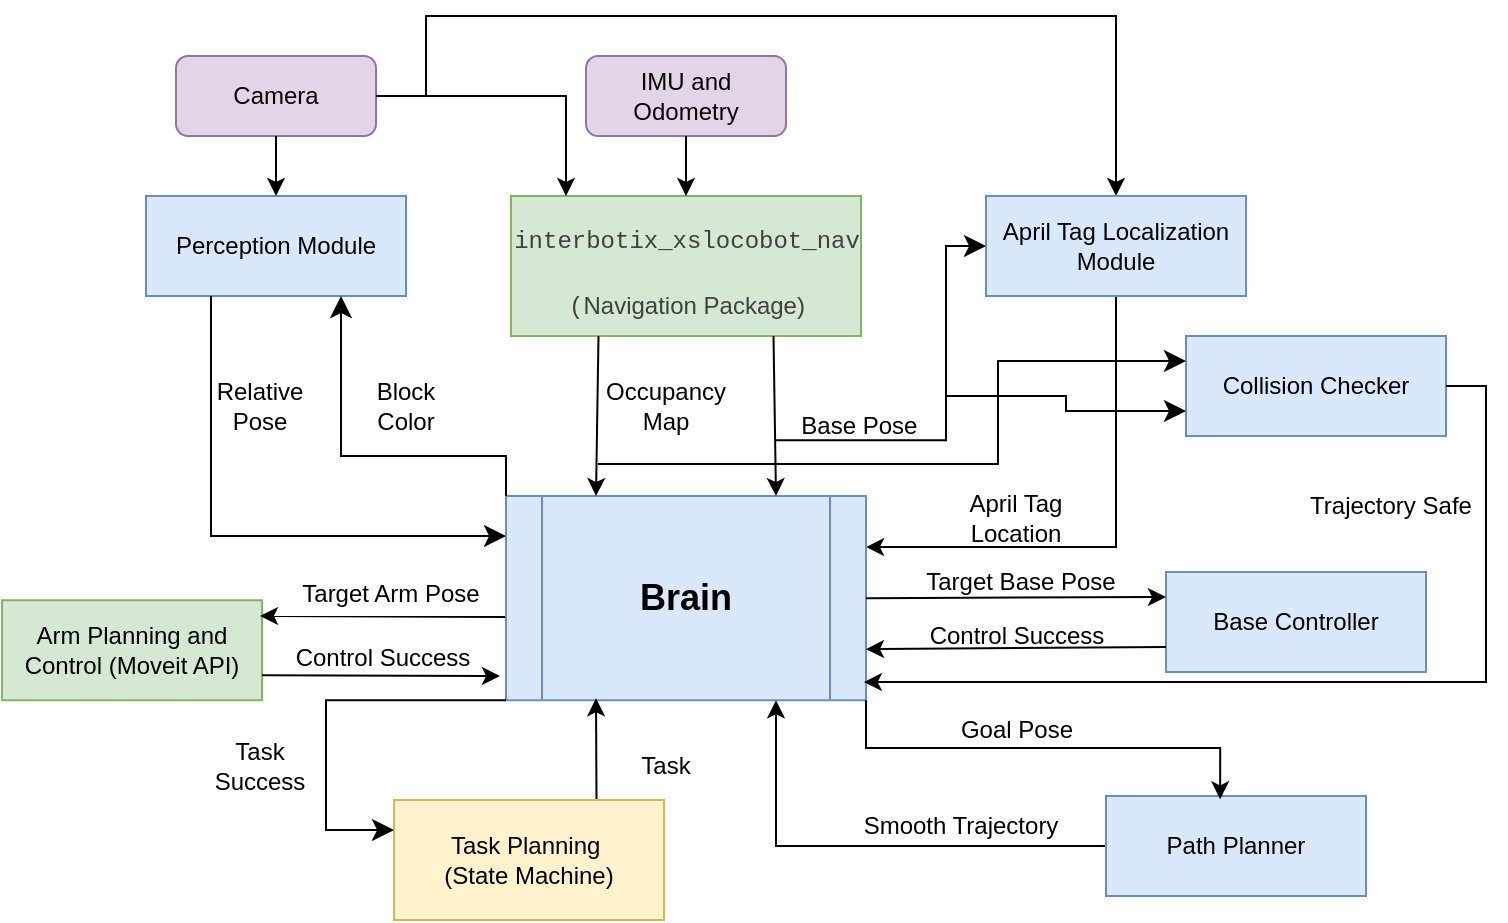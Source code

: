 <mxfile version="24.0.0" type="github">
  <diagram name="Page-1" id="46Z5bhGNHUr1S8s_8vQ9">
    <mxGraphModel dx="954" dy="558" grid="1" gridSize="10" guides="1" tooltips="1" connect="1" arrows="1" fold="1" page="1" pageScale="1" pageWidth="850" pageHeight="1100" math="0" shadow="0">
      <root>
        <mxCell id="0" />
        <mxCell id="1" parent="0" />
        <mxCell id="Oh1XiBFId6qo2hWSy4nC-16" style="edgeStyle=orthogonalEdgeStyle;rounded=0;orthogonalLoop=1;jettySize=auto;html=1;exitX=1;exitY=0.5;exitDx=0;exitDy=0;entryX=0.5;entryY=0;entryDx=0;entryDy=0;" parent="1" source="Oh1XiBFId6qo2hWSy4nC-1" target="Oh1XiBFId6qo2hWSy4nC-12" edge="1">
          <mxGeometry relative="1" as="geometry">
            <Array as="points">
              <mxPoint x="262" y="140" />
              <mxPoint x="262" y="100" />
              <mxPoint x="607" y="100" />
            </Array>
          </mxGeometry>
        </mxCell>
        <mxCell id="Oh1XiBFId6qo2hWSy4nC-1" value="Camera" style="rounded=1;whiteSpace=wrap;html=1;fillColor=#e1d5e7;strokeColor=#9673a6;" parent="1" vertex="1">
          <mxGeometry x="137" y="120" width="100" height="40" as="geometry" />
        </mxCell>
        <mxCell id="Oh1XiBFId6qo2hWSy4nC-2" value="IMU and Odometry" style="rounded=1;whiteSpace=wrap;html=1;fillColor=#e1d5e7;strokeColor=#9673a6;" parent="1" vertex="1">
          <mxGeometry x="342" y="120" width="100" height="40" as="geometry" />
        </mxCell>
        <mxCell id="Oh1XiBFId6qo2hWSy4nC-4" value="Perception Module" style="rounded=0;whiteSpace=wrap;html=1;fillColor=#dae8fc;strokeColor=#6c8ebf;" parent="1" vertex="1">
          <mxGeometry x="122" y="190" width="130" height="50" as="geometry" />
        </mxCell>
        <mxCell id="Oh1XiBFId6qo2hWSy4nC-6" value="&lt;pre style=&quot;box-sizing: border-box; line-height: 1.4; font-family: SFMono-Regular, Menlo, Monaco, Consolas, &amp;quot;Liberation Mono&amp;quot;, &amp;quot;Courier New&amp;quot;, Courier, monospace; margin-top: 0px; margin-bottom: 0px; padding: 12px; overflow: auto; color: rgb(64, 64, 64);&quot; id=&quot;codecell0&quot;&gt;interbotix_xslocobot_nav&lt;/pre&gt;&lt;pre style=&quot;box-sizing: border-box; line-height: 0%; font-family: SFMono-Regular, Menlo, Monaco, Consolas, &amp;quot;Liberation Mono&amp;quot;, &amp;quot;Courier New&amp;quot;, Courier, monospace; margin-top: 0px; margin-bottom: 0px; padding: 12px; overflow: auto; color: rgb(64, 64, 64);&quot; id=&quot;codecell0&quot;&gt;(&lt;font style=&quot;background-color: initial; white-space: normal;&quot; face=&quot;Helvetica&quot;&gt;Navigation Package)&lt;/font&gt;&lt;/pre&gt;" style="rounded=0;whiteSpace=wrap;html=1;align=center;fillColor=#d5e8d4;strokeColor=#82b366;" parent="1" vertex="1">
          <mxGeometry x="304.5" y="190" width="175" height="70" as="geometry" />
        </mxCell>
        <mxCell id="Oh1XiBFId6qo2hWSy4nC-7" value="" style="endArrow=classic;html=1;rounded=0;exitX=1;exitY=0.5;exitDx=0;exitDy=0;" parent="1" source="Oh1XiBFId6qo2hWSy4nC-1" edge="1">
          <mxGeometry width="50" height="50" relative="1" as="geometry">
            <mxPoint x="352" y="320" as="sourcePoint" />
            <mxPoint x="332" y="190" as="targetPoint" />
            <Array as="points">
              <mxPoint x="332" y="140" />
            </Array>
          </mxGeometry>
        </mxCell>
        <mxCell id="Oh1XiBFId6qo2hWSy4nC-8" value="" style="endArrow=classic;html=1;rounded=0;exitX=0.5;exitY=1;exitDx=0;exitDy=0;" parent="1" source="Oh1XiBFId6qo2hWSy4nC-2" edge="1">
          <mxGeometry width="50" height="50" relative="1" as="geometry">
            <mxPoint x="352" y="320" as="sourcePoint" />
            <mxPoint x="392" y="190" as="targetPoint" />
          </mxGeometry>
        </mxCell>
        <mxCell id="Oh1XiBFId6qo2hWSy4nC-9" value="" style="endArrow=classic;html=1;rounded=0;exitX=0.5;exitY=1;exitDx=0;exitDy=0;" parent="1" source="Oh1XiBFId6qo2hWSy4nC-1" target="Oh1XiBFId6qo2hWSy4nC-4" edge="1">
          <mxGeometry width="50" height="50" relative="1" as="geometry">
            <mxPoint x="352" y="320" as="sourcePoint" />
            <mxPoint x="402" y="270" as="targetPoint" />
          </mxGeometry>
        </mxCell>
        <mxCell id="Oh1XiBFId6qo2hWSy4nC-30" style="edgeStyle=orthogonalEdgeStyle;rounded=0;orthogonalLoop=1;jettySize=auto;html=1;exitX=0.5;exitY=1;exitDx=0;exitDy=0;entryX=1;entryY=0.25;entryDx=0;entryDy=0;" parent="1" source="Oh1XiBFId6qo2hWSy4nC-12" target="Oh1XiBFId6qo2hWSy4nC-11" edge="1">
          <mxGeometry relative="1" as="geometry">
            <mxPoint x="592" y="430" as="targetPoint" />
          </mxGeometry>
        </mxCell>
        <mxCell id="Oh1XiBFId6qo2hWSy4nC-11" value="&lt;span style=&quot;font-size: 18px;&quot;&gt;&lt;b&gt;Brain&lt;/b&gt;&lt;/span&gt;" style="shape=process;whiteSpace=wrap;html=1;backgroundOutline=1;fillColor=#dae8fc;strokeColor=#6c8ebf;" parent="1" vertex="1">
          <mxGeometry x="302" y="340" width="180" height="102.14" as="geometry" />
        </mxCell>
        <mxCell id="Oh1XiBFId6qo2hWSy4nC-12" value="April Tag Localization Module" style="rounded=0;whiteSpace=wrap;html=1;fillColor=#dae8fc;strokeColor=#6c8ebf;" parent="1" vertex="1">
          <mxGeometry x="542" y="190" width="130" height="50" as="geometry" />
        </mxCell>
        <mxCell id="Oh1XiBFId6qo2hWSy4nC-17" value="" style="endArrow=classic;html=1;rounded=0;exitX=0.25;exitY=1;exitDx=0;exitDy=0;entryX=0.25;entryY=0;entryDx=0;entryDy=0;" parent="1" source="Oh1XiBFId6qo2hWSy4nC-6" target="Oh1XiBFId6qo2hWSy4nC-11" edge="1">
          <mxGeometry width="50" height="50" relative="1" as="geometry">
            <mxPoint x="352" y="310" as="sourcePoint" />
            <mxPoint x="402" y="260" as="targetPoint" />
          </mxGeometry>
        </mxCell>
        <mxCell id="Oh1XiBFId6qo2hWSy4nC-18" value="" style="endArrow=classic;html=1;rounded=0;entryX=0.75;entryY=0;entryDx=0;entryDy=0;exitX=0.75;exitY=1;exitDx=0;exitDy=0;" parent="1" source="Oh1XiBFId6qo2hWSy4nC-6" target="Oh1XiBFId6qo2hWSy4nC-11" edge="1">
          <mxGeometry width="50" height="50" relative="1" as="geometry">
            <mxPoint x="432" y="270" as="sourcePoint" />
            <mxPoint x="434" y="340" as="targetPoint" />
          </mxGeometry>
        </mxCell>
        <mxCell id="Oh1XiBFId6qo2hWSy4nC-20" value="Occupancy Map" style="text;html=1;align=center;verticalAlign=middle;whiteSpace=wrap;rounded=0;" parent="1" vertex="1">
          <mxGeometry x="352" y="280" width="60" height="30" as="geometry" />
        </mxCell>
        <mxCell id="Oh1XiBFId6qo2hWSy4nC-21" value="&amp;nbsp;Base Pose" style="text;html=1;align=center;verticalAlign=middle;whiteSpace=wrap;rounded=0;" parent="1" vertex="1">
          <mxGeometry x="442" y="290" width="70" height="30" as="geometry" />
        </mxCell>
        <mxCell id="Oh1XiBFId6qo2hWSy4nC-22" value="" style="edgeStyle=elbowEdgeStyle;elbow=horizontal;endArrow=classic;html=1;curved=0;rounded=0;endSize=8;startSize=8;entryX=0;entryY=0.5;entryDx=0;entryDy=0;exitX=-0.071;exitY=0.736;exitDx=0;exitDy=0;exitPerimeter=0;" parent="1" source="Oh1XiBFId6qo2hWSy4nC-21" target="Oh1XiBFId6qo2hWSy4nC-12" edge="1">
          <mxGeometry width="50" height="50" relative="1" as="geometry">
            <mxPoint x="442" y="330" as="sourcePoint" />
            <mxPoint x="402" y="260" as="targetPoint" />
            <Array as="points">
              <mxPoint x="522" y="270" />
            </Array>
          </mxGeometry>
        </mxCell>
        <mxCell id="Oh1XiBFId6qo2hWSy4nC-24" value="Arm Planning and Control (Moveit API)" style="rounded=0;whiteSpace=wrap;html=1;fillColor=#d5e8d4;strokeColor=#82b366;" parent="1" vertex="1">
          <mxGeometry x="50" y="392.14" width="130" height="50" as="geometry" />
        </mxCell>
        <mxCell id="Oh1XiBFId6qo2hWSy4nC-25" value="" style="endArrow=classic;html=1;rounded=0;exitX=-0.019;exitY=0.592;exitDx=0;exitDy=0;entryX=1;entryY=0.5;entryDx=0;entryDy=0;exitPerimeter=0;" parent="1" edge="1">
          <mxGeometry width="50" height="50" relative="1" as="geometry">
            <mxPoint x="301.58" y="400.467" as="sourcePoint" />
            <mxPoint x="179" y="400" as="targetPoint" />
            <Array as="points">
              <mxPoint x="185" y="400" />
            </Array>
          </mxGeometry>
        </mxCell>
        <mxCell id="Oh1XiBFId6qo2hWSy4nC-28" value="" style="endArrow=classic;html=1;rounded=0;entryX=0.25;entryY=1;entryDx=0;entryDy=0;exitX=0.75;exitY=0;exitDx=0;exitDy=0;" parent="1" source="Oh1XiBFId6qo2hWSy4nC-75" edge="1">
          <mxGeometry width="50" height="50" relative="1" as="geometry">
            <mxPoint x="343.25" y="509" as="sourcePoint" />
            <mxPoint x="347.0" y="441.14" as="targetPoint" />
          </mxGeometry>
        </mxCell>
        <mxCell id="Oh1XiBFId6qo2hWSy4nC-31" value="April Tag Location" style="text;html=1;align=center;verticalAlign=middle;whiteSpace=wrap;rounded=0;" parent="1" vertex="1">
          <mxGeometry x="522" y="336.07" width="70" height="30" as="geometry" />
        </mxCell>
        <mxCell id="Oh1XiBFId6qo2hWSy4nC-32" value="" style="edgeStyle=elbowEdgeStyle;elbow=vertical;endArrow=classic;html=1;curved=0;rounded=0;endSize=8;startSize=8;exitX=0;exitY=0;exitDx=0;exitDy=0;entryX=0.75;entryY=1;entryDx=0;entryDy=0;" parent="1" source="Oh1XiBFId6qo2hWSy4nC-11" target="Oh1XiBFId6qo2hWSy4nC-4" edge="1">
          <mxGeometry width="50" height="50" relative="1" as="geometry">
            <mxPoint x="352" y="320" as="sourcePoint" />
            <mxPoint x="402" y="270" as="targetPoint" />
            <Array as="points">
              <mxPoint x="252" y="320" />
            </Array>
          </mxGeometry>
        </mxCell>
        <mxCell id="Oh1XiBFId6qo2hWSy4nC-34" value="" style="edgeStyle=elbowEdgeStyle;elbow=vertical;endArrow=classic;html=1;curved=0;rounded=0;endSize=8;startSize=8;exitX=0.25;exitY=1;exitDx=0;exitDy=0;" parent="1" source="Oh1XiBFId6qo2hWSy4nC-4" target="Oh1XiBFId6qo2hWSy4nC-11" edge="1">
          <mxGeometry width="50" height="50" relative="1" as="geometry">
            <mxPoint x="312" y="376" as="sourcePoint" />
            <mxPoint x="230" y="250" as="targetPoint" />
            <Array as="points">
              <mxPoint x="155" y="360" />
            </Array>
          </mxGeometry>
        </mxCell>
        <mxCell id="Oh1XiBFId6qo2hWSy4nC-35" value="Relative Pose" style="text;html=1;align=center;verticalAlign=middle;whiteSpace=wrap;rounded=0;" parent="1" vertex="1">
          <mxGeometry x="149" y="280" width="60" height="30" as="geometry" />
        </mxCell>
        <mxCell id="Oh1XiBFId6qo2hWSy4nC-37" value="Block Color" style="text;html=1;align=center;verticalAlign=middle;whiteSpace=wrap;rounded=0;" parent="1" vertex="1">
          <mxGeometry x="222" y="280" width="60" height="30" as="geometry" />
        </mxCell>
        <mxCell id="Oh1XiBFId6qo2hWSy4nC-38" value="Base Controller" style="rounded=0;whiteSpace=wrap;html=1;fillColor=#dae8fc;strokeColor=#6c8ebf;" parent="1" vertex="1">
          <mxGeometry x="632" y="378" width="130" height="50" as="geometry" />
        </mxCell>
        <mxCell id="Oh1XiBFId6qo2hWSy4nC-39" value="" style="endArrow=classic;html=1;rounded=0;entryX=0;entryY=0.25;entryDx=0;entryDy=0;exitX=1;exitY=0.5;exitDx=0;exitDy=0;" parent="1" source="Oh1XiBFId6qo2hWSy4nC-11" target="Oh1XiBFId6qo2hWSy4nC-38" edge="1">
          <mxGeometry width="50" height="50" relative="1" as="geometry">
            <mxPoint x="352" y="320" as="sourcePoint" />
            <mxPoint x="402" y="270" as="targetPoint" />
          </mxGeometry>
        </mxCell>
        <mxCell id="Oh1XiBFId6qo2hWSy4nC-40" value="" style="endArrow=classic;html=1;rounded=0;entryX=1;entryY=0.75;entryDx=0;entryDy=0;exitX=0;exitY=0.75;exitDx=0;exitDy=0;" parent="1" source="Oh1XiBFId6qo2hWSy4nC-38" target="Oh1XiBFId6qo2hWSy4nC-11" edge="1">
          <mxGeometry width="50" height="50" relative="1" as="geometry">
            <mxPoint x="492" y="401" as="sourcePoint" />
            <mxPoint x="612" y="402" as="targetPoint" />
          </mxGeometry>
        </mxCell>
        <mxCell id="Oh1XiBFId6qo2hWSy4nC-42" value="Control Success" style="text;html=1;align=center;verticalAlign=middle;whiteSpace=wrap;rounded=0;" parent="1" vertex="1">
          <mxGeometry x="183" y="406.14" width="115" height="30" as="geometry" />
        </mxCell>
        <mxCell id="Oh1XiBFId6qo2hWSy4nC-45" value="Target Arm Pose" style="text;html=1;align=center;verticalAlign=middle;whiteSpace=wrap;rounded=0;" parent="1" vertex="1">
          <mxGeometry x="187" y="374.14" width="115" height="30" as="geometry" />
        </mxCell>
        <mxCell id="Oh1XiBFId6qo2hWSy4nC-47" value="" style="endArrow=classic;html=1;rounded=0;exitX=1;exitY=0.75;exitDx=0;exitDy=0;" parent="1" source="Oh1XiBFId6qo2hWSy4nC-24" edge="1">
          <mxGeometry width="50" height="50" relative="1" as="geometry">
            <mxPoint x="223" y="429.64" as="sourcePoint" />
            <mxPoint x="299" y="430" as="targetPoint" />
          </mxGeometry>
        </mxCell>
        <mxCell id="Oh1XiBFId6qo2hWSy4nC-48" value="Control Success" style="text;html=1;align=center;verticalAlign=middle;whiteSpace=wrap;rounded=0;" parent="1" vertex="1">
          <mxGeometry x="499.5" y="395" width="115" height="30" as="geometry" />
        </mxCell>
        <mxCell id="Oh1XiBFId6qo2hWSy4nC-49" value="Target Base Pose" style="text;html=1;align=center;verticalAlign=middle;whiteSpace=wrap;rounded=0;" parent="1" vertex="1">
          <mxGeometry x="502" y="368" width="115" height="30" as="geometry" />
        </mxCell>
        <mxCell id="Oh1XiBFId6qo2hWSy4nC-55" style="edgeStyle=orthogonalEdgeStyle;rounded=0;orthogonalLoop=1;jettySize=auto;html=1;exitX=0;exitY=0.5;exitDx=0;exitDy=0;entryX=0.75;entryY=1;entryDx=0;entryDy=0;" parent="1" source="Oh1XiBFId6qo2hWSy4nC-51" target="Oh1XiBFId6qo2hWSy4nC-11" edge="1">
          <mxGeometry relative="1" as="geometry" />
        </mxCell>
        <mxCell id="Oh1XiBFId6qo2hWSy4nC-51" value="Path Planner" style="rounded=0;whiteSpace=wrap;html=1;fillColor=#dae8fc;strokeColor=#6c8ebf;" parent="1" vertex="1">
          <mxGeometry x="602" y="490" width="130" height="50" as="geometry" />
        </mxCell>
        <mxCell id="Oh1XiBFId6qo2hWSy4nC-53" style="edgeStyle=orthogonalEdgeStyle;rounded=0;orthogonalLoop=1;jettySize=auto;html=1;exitX=1;exitY=1;exitDx=0;exitDy=0;entryX=0.439;entryY=0.033;entryDx=0;entryDy=0;entryPerimeter=0;" parent="1" source="Oh1XiBFId6qo2hWSy4nC-11" target="Oh1XiBFId6qo2hWSy4nC-51" edge="1">
          <mxGeometry relative="1" as="geometry" />
        </mxCell>
        <mxCell id="Oh1XiBFId6qo2hWSy4nC-56" value="Goal Pose" style="text;html=1;align=center;verticalAlign=middle;whiteSpace=wrap;rounded=0;" parent="1" vertex="1">
          <mxGeometry x="499.5" y="442.14" width="115" height="30" as="geometry" />
        </mxCell>
        <mxCell id="Oh1XiBFId6qo2hWSy4nC-57" value="Smooth Trajectory" style="text;html=1;align=center;verticalAlign=middle;whiteSpace=wrap;rounded=0;" parent="1" vertex="1">
          <mxGeometry x="472" y="490" width="115" height="30" as="geometry" />
        </mxCell>
        <mxCell id="Oh1XiBFId6qo2hWSy4nC-58" value="Collision Checker" style="rounded=0;whiteSpace=wrap;html=1;fillColor=#dae8fc;strokeColor=#6c8ebf;" parent="1" vertex="1">
          <mxGeometry x="642" y="260" width="130" height="50" as="geometry" />
        </mxCell>
        <mxCell id="Oh1XiBFId6qo2hWSy4nC-62" value="" style="edgeStyle=elbowEdgeStyle;elbow=horizontal;endArrow=classic;html=1;curved=0;rounded=0;endSize=8;startSize=8;entryX=0;entryY=0.25;entryDx=0;entryDy=0;" parent="1" target="Oh1XiBFId6qo2hWSy4nC-58" edge="1">
          <mxGeometry width="50" height="50" relative="1" as="geometry">
            <mxPoint x="348" y="324" as="sourcePoint" />
            <mxPoint x="628" y="279" as="targetPoint" />
            <Array as="points">
              <mxPoint x="548" y="314" />
            </Array>
          </mxGeometry>
        </mxCell>
        <mxCell id="Oh1XiBFId6qo2hWSy4nC-68" value="" style="edgeStyle=elbowEdgeStyle;elbow=horizontal;endArrow=classic;html=1;curved=0;rounded=0;endSize=8;startSize=8;entryX=0;entryY=0.75;entryDx=0;entryDy=0;" parent="1" target="Oh1XiBFId6qo2hWSy4nC-58" edge="1">
          <mxGeometry width="50" height="50" relative="1" as="geometry">
            <mxPoint x="522" y="290" as="sourcePoint" />
            <mxPoint x="752" y="180" as="targetPoint" />
          </mxGeometry>
        </mxCell>
        <mxCell id="Oh1XiBFId6qo2hWSy4nC-74" value="" style="edgeStyle=orthogonalEdgeStyle;rounded=0;orthogonalLoop=1;jettySize=auto;html=1;exitX=1;exitY=0.5;exitDx=0;exitDy=0;entryX=0.994;entryY=0.911;entryDx=0;entryDy=0;entryPerimeter=0;" parent="1" source="Oh1XiBFId6qo2hWSy4nC-58" target="Oh1XiBFId6qo2hWSy4nC-11" edge="1">
          <mxGeometry relative="1" as="geometry">
            <mxPoint x="772" y="285" as="sourcePoint" />
            <mxPoint x="932" y="510" as="targetPoint" />
            <Array as="points">
              <mxPoint x="792" y="285" />
              <mxPoint x="792" y="433" />
            </Array>
          </mxGeometry>
        </mxCell>
        <mxCell id="Oh1XiBFId6qo2hWSy4nC-73" value="Trajectory Safe" style="text;html=1;align=center;verticalAlign=middle;whiteSpace=wrap;rounded=0;" parent="1" vertex="1">
          <mxGeometry x="687" y="330" width="115" height="30" as="geometry" />
        </mxCell>
        <mxCell id="Oh1XiBFId6qo2hWSy4nC-75" value="Task Planning&amp;nbsp;&lt;br&gt;(State Machine)" style="rounded=0;whiteSpace=wrap;html=1;fillColor=#fff2cc;strokeColor=#d6b656;" parent="1" vertex="1">
          <mxGeometry x="246" y="492" width="135" height="60" as="geometry" />
        </mxCell>
        <mxCell id="Oh1XiBFId6qo2hWSy4nC-76" value="" style="edgeStyle=elbowEdgeStyle;elbow=horizontal;endArrow=classic;html=1;curved=0;rounded=0;endSize=8;startSize=8;exitX=0;exitY=1;exitDx=0;exitDy=0;entryX=0;entryY=0.25;entryDx=0;entryDy=0;" parent="1" source="Oh1XiBFId6qo2hWSy4nC-11" target="Oh1XiBFId6qo2hWSy4nC-75" edge="1">
          <mxGeometry width="50" height="50" relative="1" as="geometry">
            <mxPoint x="252" y="460" as="sourcePoint" />
            <mxPoint x="229.75" y="509.86" as="targetPoint" />
            <Array as="points">
              <mxPoint x="212" y="517.86" />
            </Array>
          </mxGeometry>
        </mxCell>
        <mxCell id="Oh1XiBFId6qo2hWSy4nC-77" value="Task Success" style="text;html=1;align=center;verticalAlign=middle;whiteSpace=wrap;rounded=0;" parent="1" vertex="1">
          <mxGeometry x="149" y="460" width="60" height="30" as="geometry" />
        </mxCell>
        <mxCell id="Oh1XiBFId6qo2hWSy4nC-78" value="Task" style="text;html=1;align=center;verticalAlign=middle;whiteSpace=wrap;rounded=0;" parent="1" vertex="1">
          <mxGeometry x="352" y="460" width="60" height="30" as="geometry" />
        </mxCell>
      </root>
    </mxGraphModel>
  </diagram>
</mxfile>

